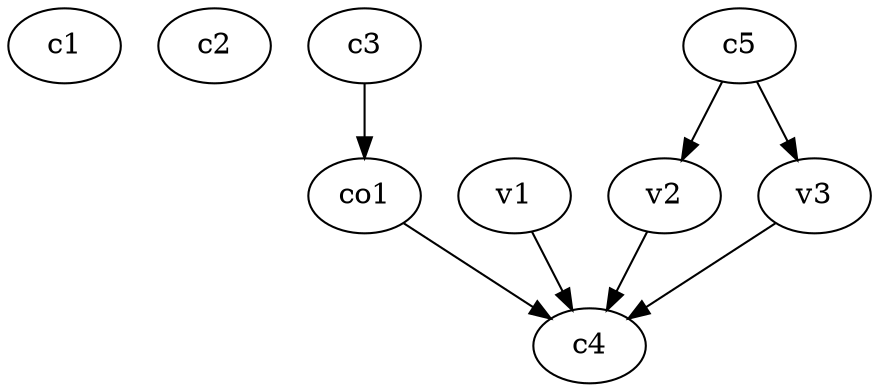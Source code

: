 strict digraph  {
c1;
c2;
c3;
c4;
c5;
v1;
v2;
v3;
co1;
c3 -> co1  [weight=1];
c5 -> v2  [weight=1];
c5 -> v3  [weight=1];
v1 -> c4  [weight=1];
v2 -> c4  [weight=1];
v3 -> c4  [weight=1];
co1 -> c4  [weight=1];
}
